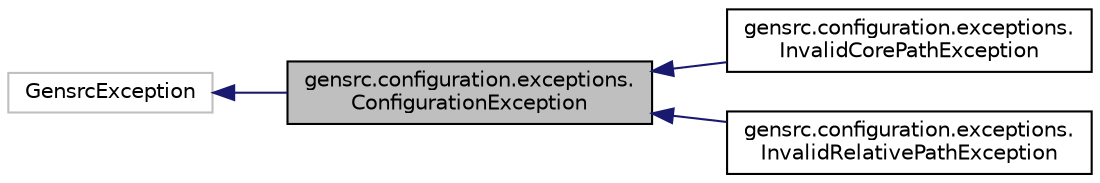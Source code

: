 digraph "gensrc.configuration.exceptions.ConfigurationException"
{
  edge [fontname="Helvetica",fontsize="10",labelfontname="Helvetica",labelfontsize="10"];
  node [fontname="Helvetica",fontsize="10",shape=record];
  rankdir="LR";
  Node0 [label="gensrc.configuration.exceptions.\lConfigurationException",height=0.2,width=0.4,color="black", fillcolor="grey75", style="filled", fontcolor="black"];
  Node1 -> Node0 [dir="back",color="midnightblue",fontsize="10",style="solid",fontname="Helvetica"];
  Node1 [label="GensrcException",height=0.2,width=0.4,color="grey75", fillcolor="white", style="filled"];
  Node0 -> Node2 [dir="back",color="midnightblue",fontsize="10",style="solid",fontname="Helvetica"];
  Node2 [label="gensrc.configuration.exceptions.\lInvalidCorePathException",height=0.2,width=0.4,color="black", fillcolor="white", style="filled",URL="$classgensrc_1_1configuration_1_1exceptions_1_1_invalid_core_path_exception.html"];
  Node0 -> Node3 [dir="back",color="midnightblue",fontsize="10",style="solid",fontname="Helvetica"];
  Node3 [label="gensrc.configuration.exceptions.\lInvalidRelativePathException",height=0.2,width=0.4,color="black", fillcolor="white", style="filled",URL="$classgensrc_1_1configuration_1_1exceptions_1_1_invalid_relative_path_exception.html"];
}
